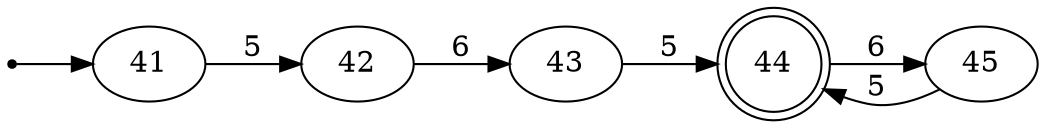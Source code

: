 digraph{

rankdir=LR;
inic[shape=point];

inic->41;

41->42 [label="5"];
42->43 [label="6"];
43->44 [label="5"];
44->45 [label="6"];
45->44 [label="5"];

44[shape=doublecircle];
}